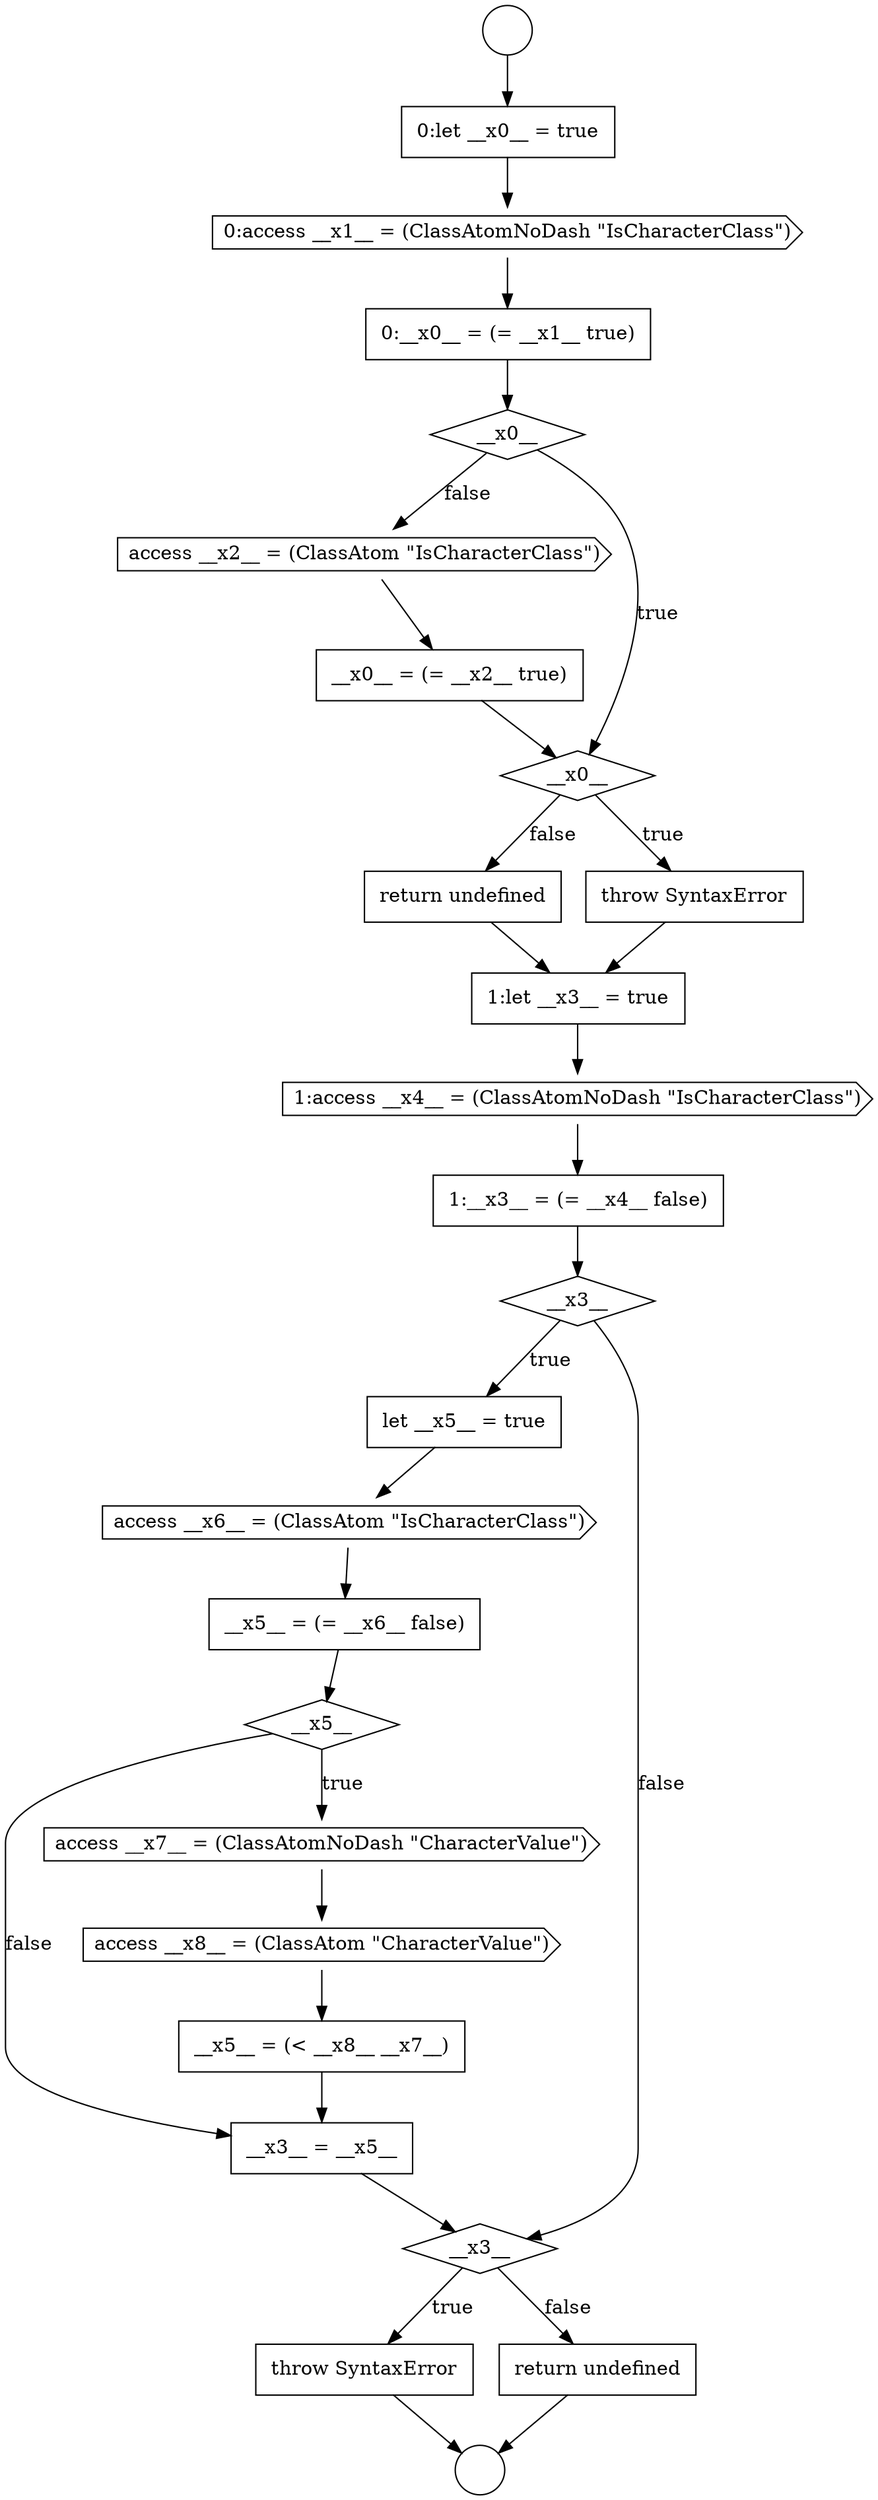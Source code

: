 digraph {
  node19672 [shape=none, margin=0, label=<<font color="black">
    <table border="0" cellborder="1" cellspacing="0" cellpadding="10">
      <tr><td align="left">let __x5__ = true</td></tr>
    </table>
  </font>> color="black" fillcolor="white" style=filled]
  node19681 [shape=none, margin=0, label=<<font color="black">
    <table border="0" cellborder="1" cellspacing="0" cellpadding="10">
      <tr><td align="left">throw SyntaxError</td></tr>
    </table>
  </font>> color="black" fillcolor="white" style=filled]
  node19668 [shape=none, margin=0, label=<<font color="black">
    <table border="0" cellborder="1" cellspacing="0" cellpadding="10">
      <tr><td align="left">1:let __x3__ = true</td></tr>
    </table>
  </font>> color="black" fillcolor="white" style=filled]
  node19658 [shape=circle label=" " color="black" fillcolor="white" style=filled]
  node19671 [shape=diamond, label=<<font color="black">__x3__</font>> color="black" fillcolor="white" style=filled]
  node19667 [shape=none, margin=0, label=<<font color="black">
    <table border="0" cellborder="1" cellspacing="0" cellpadding="10">
      <tr><td align="left">return undefined</td></tr>
    </table>
  </font>> color="black" fillcolor="white" style=filled]
  node19679 [shape=none, margin=0, label=<<font color="black">
    <table border="0" cellborder="1" cellspacing="0" cellpadding="10">
      <tr><td align="left">__x3__ = __x5__</td></tr>
    </table>
  </font>> color="black" fillcolor="white" style=filled]
  node19676 [shape=cds, label=<<font color="black">access __x7__ = (ClassAtomNoDash &quot;CharacterValue&quot;)</font>> color="black" fillcolor="white" style=filled]
  node19662 [shape=diamond, label=<<font color="black">__x0__</font>> color="black" fillcolor="white" style=filled]
  node19659 [shape=none, margin=0, label=<<font color="black">
    <table border="0" cellborder="1" cellspacing="0" cellpadding="10">
      <tr><td align="left">0:let __x0__ = true</td></tr>
    </table>
  </font>> color="black" fillcolor="white" style=filled]
  node19666 [shape=none, margin=0, label=<<font color="black">
    <table border="0" cellborder="1" cellspacing="0" cellpadding="10">
      <tr><td align="left">throw SyntaxError</td></tr>
    </table>
  </font>> color="black" fillcolor="white" style=filled]
  node19670 [shape=none, margin=0, label=<<font color="black">
    <table border="0" cellborder="1" cellspacing="0" cellpadding="10">
      <tr><td align="left">1:__x3__ = (= __x4__ false)</td></tr>
    </table>
  </font>> color="black" fillcolor="white" style=filled]
  node19669 [shape=cds, label=<<font color="black">1:access __x4__ = (ClassAtomNoDash &quot;IsCharacterClass&quot;)</font>> color="black" fillcolor="white" style=filled]
  node19664 [shape=none, margin=0, label=<<font color="black">
    <table border="0" cellborder="1" cellspacing="0" cellpadding="10">
      <tr><td align="left">__x0__ = (= __x2__ true)</td></tr>
    </table>
  </font>> color="black" fillcolor="white" style=filled]
  node19677 [shape=cds, label=<<font color="black">access __x8__ = (ClassAtom &quot;CharacterValue&quot;)</font>> color="black" fillcolor="white" style=filled]
  node19675 [shape=diamond, label=<<font color="black">__x5__</font>> color="black" fillcolor="white" style=filled]
  node19661 [shape=none, margin=0, label=<<font color="black">
    <table border="0" cellborder="1" cellspacing="0" cellpadding="10">
      <tr><td align="left">0:__x0__ = (= __x1__ true)</td></tr>
    </table>
  </font>> color="black" fillcolor="white" style=filled]
  node19678 [shape=none, margin=0, label=<<font color="black">
    <table border="0" cellborder="1" cellspacing="0" cellpadding="10">
      <tr><td align="left">__x5__ = (&lt; __x8__ __x7__)</td></tr>
    </table>
  </font>> color="black" fillcolor="white" style=filled]
  node19673 [shape=cds, label=<<font color="black">access __x6__ = (ClassAtom &quot;IsCharacterClass&quot;)</font>> color="black" fillcolor="white" style=filled]
  node19680 [shape=diamond, label=<<font color="black">__x3__</font>> color="black" fillcolor="white" style=filled]
  node19660 [shape=cds, label=<<font color="black">0:access __x1__ = (ClassAtomNoDash &quot;IsCharacterClass&quot;)</font>> color="black" fillcolor="white" style=filled]
  node19663 [shape=cds, label=<<font color="black">access __x2__ = (ClassAtom &quot;IsCharacterClass&quot;)</font>> color="black" fillcolor="white" style=filled]
  node19665 [shape=diamond, label=<<font color="black">__x0__</font>> color="black" fillcolor="white" style=filled]
  node19682 [shape=none, margin=0, label=<<font color="black">
    <table border="0" cellborder="1" cellspacing="0" cellpadding="10">
      <tr><td align="left">return undefined</td></tr>
    </table>
  </font>> color="black" fillcolor="white" style=filled]
  node19657 [shape=circle label=" " color="black" fillcolor="white" style=filled]
  node19674 [shape=none, margin=0, label=<<font color="black">
    <table border="0" cellborder="1" cellspacing="0" cellpadding="10">
      <tr><td align="left">__x5__ = (= __x6__ false)</td></tr>
    </table>
  </font>> color="black" fillcolor="white" style=filled]
  node19680 -> node19681 [label=<<font color="black">true</font>> color="black"]
  node19680 -> node19682 [label=<<font color="black">false</font>> color="black"]
  node19679 -> node19680 [ color="black"]
  node19678 -> node19679 [ color="black"]
  node19671 -> node19672 [label=<<font color="black">true</font>> color="black"]
  node19671 -> node19680 [label=<<font color="black">false</font>> color="black"]
  node19659 -> node19660 [ color="black"]
  node19662 -> node19665 [label=<<font color="black">true</font>> color="black"]
  node19662 -> node19663 [label=<<font color="black">false</font>> color="black"]
  node19670 -> node19671 [ color="black"]
  node19676 -> node19677 [ color="black"]
  node19663 -> node19664 [ color="black"]
  node19669 -> node19670 [ color="black"]
  node19681 -> node19658 [ color="black"]
  node19661 -> node19662 [ color="black"]
  node19682 -> node19658 [ color="black"]
  node19668 -> node19669 [ color="black"]
  node19667 -> node19668 [ color="black"]
  node19672 -> node19673 [ color="black"]
  node19677 -> node19678 [ color="black"]
  node19664 -> node19665 [ color="black"]
  node19674 -> node19675 [ color="black"]
  node19666 -> node19668 [ color="black"]
  node19665 -> node19666 [label=<<font color="black">true</font>> color="black"]
  node19665 -> node19667 [label=<<font color="black">false</font>> color="black"]
  node19673 -> node19674 [ color="black"]
  node19675 -> node19676 [label=<<font color="black">true</font>> color="black"]
  node19675 -> node19679 [label=<<font color="black">false</font>> color="black"]
  node19660 -> node19661 [ color="black"]
  node19657 -> node19659 [ color="black"]
}

